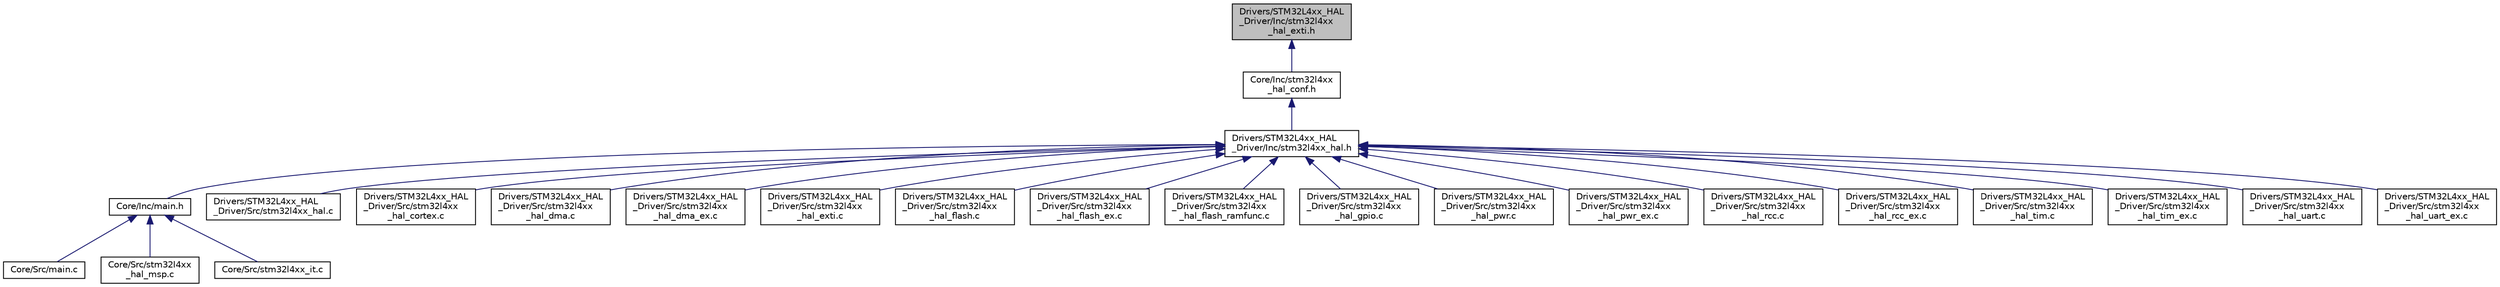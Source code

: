 digraph "Drivers/STM32L4xx_HAL_Driver/Inc/stm32l4xx_hal_exti.h"
{
 // LATEX_PDF_SIZE
  edge [fontname="Helvetica",fontsize="10",labelfontname="Helvetica",labelfontsize="10"];
  node [fontname="Helvetica",fontsize="10",shape=record];
  Node1 [label="Drivers/STM32L4xx_HAL\l_Driver/Inc/stm32l4xx\l_hal_exti.h",height=0.2,width=0.4,color="black", fillcolor="grey75", style="filled", fontcolor="black",tooltip="Header file of EXTI HAL module."];
  Node1 -> Node2 [dir="back",color="midnightblue",fontsize="10",style="solid",fontname="Helvetica"];
  Node2 [label="Core/Inc/stm32l4xx\l_hal_conf.h",height=0.2,width=0.4,color="black", fillcolor="white", style="filled",URL="$stm32l4xx__hal__conf_8h.html",tooltip="HAL configuration template file. This file should be copied to the application folder and renamed to ..."];
  Node2 -> Node3 [dir="back",color="midnightblue",fontsize="10",style="solid",fontname="Helvetica"];
  Node3 [label="Drivers/STM32L4xx_HAL\l_Driver/Inc/stm32l4xx_hal.h",height=0.2,width=0.4,color="black", fillcolor="white", style="filled",URL="$stm32l4xx__hal_8h.html",tooltip="This file contains all the functions prototypes for the HAL module driver."];
  Node3 -> Node4 [dir="back",color="midnightblue",fontsize="10",style="solid",fontname="Helvetica"];
  Node4 [label="Core/Inc/main.h",height=0.2,width=0.4,color="black", fillcolor="white", style="filled",URL="$main_8h.html",tooltip=": Header for main.c file. This file contains the common defines of the application."];
  Node4 -> Node5 [dir="back",color="midnightblue",fontsize="10",style="solid",fontname="Helvetica"];
  Node5 [label="Core/Src/main.c",height=0.2,width=0.4,color="black", fillcolor="white", style="filled",URL="$main_8c.html",tooltip=": Main program body"];
  Node4 -> Node6 [dir="back",color="midnightblue",fontsize="10",style="solid",fontname="Helvetica"];
  Node6 [label="Core/Src/stm32l4xx\l_hal_msp.c",height=0.2,width=0.4,color="black", fillcolor="white", style="filled",URL="$stm32l4xx__hal__msp_8c.html",tooltip="This file provides code for the MSP Initialization and de-Initialization codes."];
  Node4 -> Node7 [dir="back",color="midnightblue",fontsize="10",style="solid",fontname="Helvetica"];
  Node7 [label="Core/Src/stm32l4xx_it.c",height=0.2,width=0.4,color="black", fillcolor="white", style="filled",URL="$stm32l4xx__it_8c.html",tooltip="Interrupt Service Routines."];
  Node3 -> Node8 [dir="back",color="midnightblue",fontsize="10",style="solid",fontname="Helvetica"];
  Node8 [label="Drivers/STM32L4xx_HAL\l_Driver/Src/stm32l4xx_hal.c",height=0.2,width=0.4,color="black", fillcolor="white", style="filled",URL="$stm32l4xx__hal_8c.html",tooltip="HAL module driver. This is the common part of the HAL initialization."];
  Node3 -> Node9 [dir="back",color="midnightblue",fontsize="10",style="solid",fontname="Helvetica"];
  Node9 [label="Drivers/STM32L4xx_HAL\l_Driver/Src/stm32l4xx\l_hal_cortex.c",height=0.2,width=0.4,color="black", fillcolor="white", style="filled",URL="$stm32l4xx__hal__cortex_8c.html",tooltip="CORTEX HAL module driver. This file provides firmware functions to manage the following functionaliti..."];
  Node3 -> Node10 [dir="back",color="midnightblue",fontsize="10",style="solid",fontname="Helvetica"];
  Node10 [label="Drivers/STM32L4xx_HAL\l_Driver/Src/stm32l4xx\l_hal_dma.c",height=0.2,width=0.4,color="black", fillcolor="white", style="filled",URL="$stm32l4xx__hal__dma_8c.html",tooltip="DMA HAL module driver. This file provides firmware functions to manage the following functionalities ..."];
  Node3 -> Node11 [dir="back",color="midnightblue",fontsize="10",style="solid",fontname="Helvetica"];
  Node11 [label="Drivers/STM32L4xx_HAL\l_Driver/Src/stm32l4xx\l_hal_dma_ex.c",height=0.2,width=0.4,color="black", fillcolor="white", style="filled",URL="$stm32l4xx__hal__dma__ex_8c.html",tooltip="DMA Extension HAL module driver This file provides firmware functions to manage the following functio..."];
  Node3 -> Node12 [dir="back",color="midnightblue",fontsize="10",style="solid",fontname="Helvetica"];
  Node12 [label="Drivers/STM32L4xx_HAL\l_Driver/Src/stm32l4xx\l_hal_exti.c",height=0.2,width=0.4,color="black", fillcolor="white", style="filled",URL="$stm32l4xx__hal__exti_8c.html",tooltip="EXTI HAL module driver. This file provides firmware functions to manage the following functionalities..."];
  Node3 -> Node13 [dir="back",color="midnightblue",fontsize="10",style="solid",fontname="Helvetica"];
  Node13 [label="Drivers/STM32L4xx_HAL\l_Driver/Src/stm32l4xx\l_hal_flash.c",height=0.2,width=0.4,color="black", fillcolor="white", style="filled",URL="$stm32l4xx__hal__flash_8c.html",tooltip="FLASH HAL module driver. This file provides firmware functions to manage the following functionalitie..."];
  Node3 -> Node14 [dir="back",color="midnightblue",fontsize="10",style="solid",fontname="Helvetica"];
  Node14 [label="Drivers/STM32L4xx_HAL\l_Driver/Src/stm32l4xx\l_hal_flash_ex.c",height=0.2,width=0.4,color="black", fillcolor="white", style="filled",URL="$stm32l4xx__hal__flash__ex_8c.html",tooltip="Extended FLASH HAL module driver. This file provides firmware functions to manage the following funct..."];
  Node3 -> Node15 [dir="back",color="midnightblue",fontsize="10",style="solid",fontname="Helvetica"];
  Node15 [label="Drivers/STM32L4xx_HAL\l_Driver/Src/stm32l4xx\l_hal_flash_ramfunc.c",height=0.2,width=0.4,color="black", fillcolor="white", style="filled",URL="$stm32l4xx__hal__flash__ramfunc_8c.html",tooltip="FLASH RAMFUNC driver. This file provides a Flash firmware functions which should be executed from int..."];
  Node3 -> Node16 [dir="back",color="midnightblue",fontsize="10",style="solid",fontname="Helvetica"];
  Node16 [label="Drivers/STM32L4xx_HAL\l_Driver/Src/stm32l4xx\l_hal_gpio.c",height=0.2,width=0.4,color="black", fillcolor="white", style="filled",URL="$stm32l4xx__hal__gpio_8c.html",tooltip="GPIO HAL module driver. This file provides firmware functions to manage the following functionalities..."];
  Node3 -> Node17 [dir="back",color="midnightblue",fontsize="10",style="solid",fontname="Helvetica"];
  Node17 [label="Drivers/STM32L4xx_HAL\l_Driver/Src/stm32l4xx\l_hal_pwr.c",height=0.2,width=0.4,color="black", fillcolor="white", style="filled",URL="$stm32l4xx__hal__pwr_8c.html",tooltip="PWR HAL module driver. This file provides firmware functions to manage the following functionalities ..."];
  Node3 -> Node18 [dir="back",color="midnightblue",fontsize="10",style="solid",fontname="Helvetica"];
  Node18 [label="Drivers/STM32L4xx_HAL\l_Driver/Src/stm32l4xx\l_hal_pwr_ex.c",height=0.2,width=0.4,color="black", fillcolor="white", style="filled",URL="$stm32l4xx__hal__pwr__ex_8c.html",tooltip="Extended PWR HAL module driver. This file provides firmware functions to manage the following functio..."];
  Node3 -> Node19 [dir="back",color="midnightblue",fontsize="10",style="solid",fontname="Helvetica"];
  Node19 [label="Drivers/STM32L4xx_HAL\l_Driver/Src/stm32l4xx\l_hal_rcc.c",height=0.2,width=0.4,color="black", fillcolor="white", style="filled",URL="$stm32l4xx__hal__rcc_8c.html",tooltip="RCC HAL module driver. This file provides firmware functions to manage the following functionalities ..."];
  Node3 -> Node20 [dir="back",color="midnightblue",fontsize="10",style="solid",fontname="Helvetica"];
  Node20 [label="Drivers/STM32L4xx_HAL\l_Driver/Src/stm32l4xx\l_hal_rcc_ex.c",height=0.2,width=0.4,color="black", fillcolor="white", style="filled",URL="$stm32l4xx__hal__rcc__ex_8c.html",tooltip="Extended RCC HAL module driver. This file provides firmware functions to manage the following functio..."];
  Node3 -> Node21 [dir="back",color="midnightblue",fontsize="10",style="solid",fontname="Helvetica"];
  Node21 [label="Drivers/STM32L4xx_HAL\l_Driver/Src/stm32l4xx\l_hal_tim.c",height=0.2,width=0.4,color="black", fillcolor="white", style="filled",URL="$stm32l4xx__hal__tim_8c.html",tooltip="TIM HAL module driver. This file provides firmware functions to manage the following functionalities ..."];
  Node3 -> Node22 [dir="back",color="midnightblue",fontsize="10",style="solid",fontname="Helvetica"];
  Node22 [label="Drivers/STM32L4xx_HAL\l_Driver/Src/stm32l4xx\l_hal_tim_ex.c",height=0.2,width=0.4,color="black", fillcolor="white", style="filled",URL="$stm32l4xx__hal__tim__ex_8c.html",tooltip="TIM HAL module driver. This file provides firmware functions to manage the following functionalities ..."];
  Node3 -> Node23 [dir="back",color="midnightblue",fontsize="10",style="solid",fontname="Helvetica"];
  Node23 [label="Drivers/STM32L4xx_HAL\l_Driver/Src/stm32l4xx\l_hal_uart.c",height=0.2,width=0.4,color="black", fillcolor="white", style="filled",URL="$stm32l4xx__hal__uart_8c.html",tooltip="UART HAL module driver. This file provides firmware functions to manage the following functionalities..."];
  Node3 -> Node24 [dir="back",color="midnightblue",fontsize="10",style="solid",fontname="Helvetica"];
  Node24 [label="Drivers/STM32L4xx_HAL\l_Driver/Src/stm32l4xx\l_hal_uart_ex.c",height=0.2,width=0.4,color="black", fillcolor="white", style="filled",URL="$stm32l4xx__hal__uart__ex_8c.html",tooltip="Extended UART HAL module driver. This file provides firmware functions to manage the following extend..."];
}
